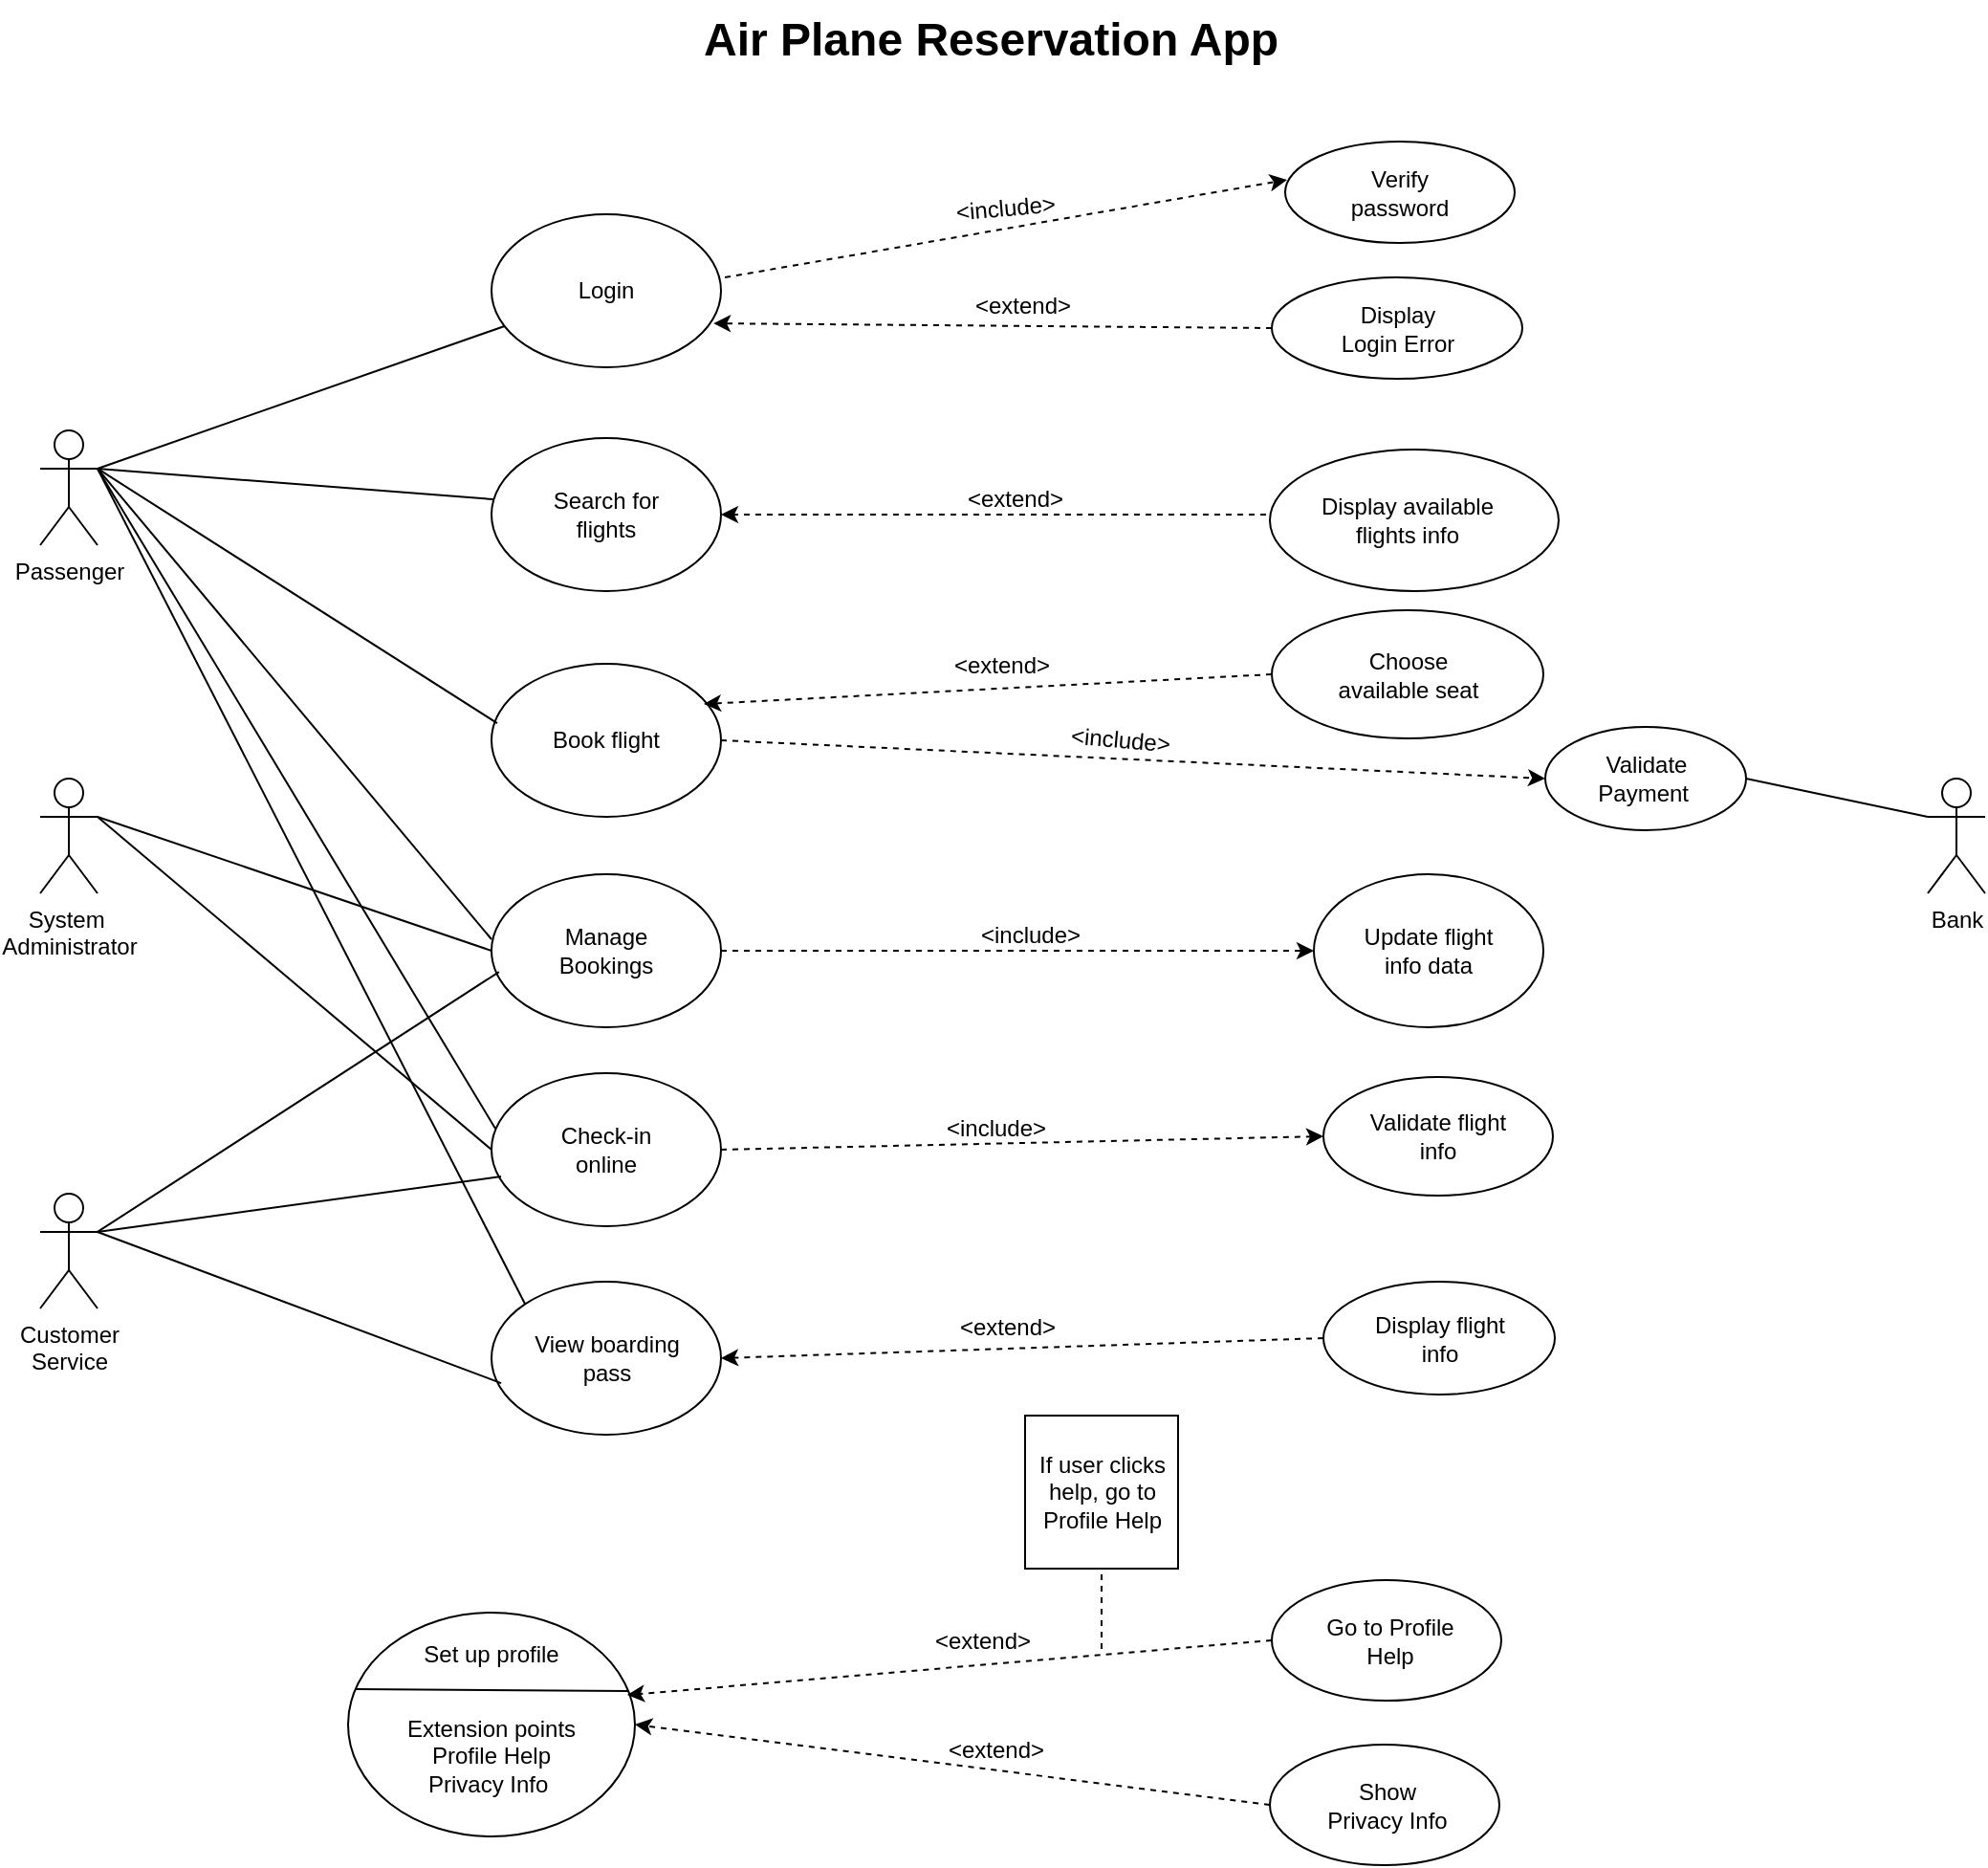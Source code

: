 <mxfile version="26.0.16">
  <diagram name="Page-1" id="feuuNHi3xm2s7LAIoNlY">
    <mxGraphModel dx="2089" dy="747" grid="0" gridSize="10" guides="1" tooltips="1" connect="1" arrows="1" fold="1" page="1" pageScale="1" pageWidth="850" pageHeight="1100" math="0" shadow="0">
      <root>
        <mxCell id="0" />
        <mxCell id="1" parent="0" />
        <mxCell id="ie5FQKXJryd64FPWyDK3-2" value="&lt;h1 style=&quot;margin-top: 0px;&quot;&gt;Air Plane Reservation App&lt;/h1&gt;&lt;p&gt;&lt;br&gt;&lt;/p&gt;" style="text;html=1;whiteSpace=wrap;overflow=hidden;rounded=0;" vertex="1" parent="1">
          <mxGeometry x="265" y="46" width="321" height="48" as="geometry" />
        </mxCell>
        <mxCell id="ie5FQKXJryd64FPWyDK3-4" value="" style="ellipse;whiteSpace=wrap;html=1;" vertex="1" parent="1">
          <mxGeometry x="156" y="158" width="120" height="80" as="geometry" />
        </mxCell>
        <mxCell id="ie5FQKXJryd64FPWyDK3-5" value="Login" style="text;html=1;align=center;verticalAlign=middle;whiteSpace=wrap;rounded=0;" vertex="1" parent="1">
          <mxGeometry x="186" y="183" width="60" height="30" as="geometry" />
        </mxCell>
        <mxCell id="ie5FQKXJryd64FPWyDK3-6" value="" style="ellipse;whiteSpace=wrap;html=1;" vertex="1" parent="1">
          <mxGeometry x="571" y="120" width="120" height="53" as="geometry" />
        </mxCell>
        <mxCell id="ie5FQKXJryd64FPWyDK3-7" value="Verify password" style="text;html=1;align=center;verticalAlign=middle;whiteSpace=wrap;rounded=0;" vertex="1" parent="1">
          <mxGeometry x="601" y="132" width="60" height="30" as="geometry" />
        </mxCell>
        <mxCell id="ie5FQKXJryd64FPWyDK3-12" value="Passenger" style="shape=umlActor;verticalLabelPosition=bottom;verticalAlign=top;html=1;outlineConnect=0;" vertex="1" parent="1">
          <mxGeometry x="-80" y="271" width="30" height="60" as="geometry" />
        </mxCell>
        <mxCell id="ie5FQKXJryd64FPWyDK3-14" value="" style="ellipse;whiteSpace=wrap;html=1;" vertex="1" parent="1">
          <mxGeometry x="564" y="191" width="131" height="53" as="geometry" />
        </mxCell>
        <mxCell id="ie5FQKXJryd64FPWyDK3-15" value="Display Login Error" style="text;html=1;align=center;verticalAlign=middle;whiteSpace=wrap;rounded=0;" vertex="1" parent="1">
          <mxGeometry x="597.5" y="202.5" width="64" height="30" as="geometry" />
        </mxCell>
        <mxCell id="ie5FQKXJryd64FPWyDK3-16" value="" style="endArrow=none;html=1;rounded=0;exitX=1;exitY=0.333;exitDx=0;exitDy=0;exitPerimeter=0;" edge="1" parent="1" source="ie5FQKXJryd64FPWyDK3-12" target="ie5FQKXJryd64FPWyDK3-4">
          <mxGeometry width="50" height="50" relative="1" as="geometry">
            <mxPoint x="400" y="295" as="sourcePoint" />
            <mxPoint x="450" y="245" as="targetPoint" />
          </mxGeometry>
        </mxCell>
        <mxCell id="ie5FQKXJryd64FPWyDK3-17" value="" style="html=1;labelBackgroundColor=#ffffff;startArrow=none;startFill=0;startSize=6;endArrow=classic;endFill=1;endSize=6;jettySize=auto;orthogonalLoop=1;strokeWidth=1;dashed=1;fontSize=14;rounded=0;exitX=1.017;exitY=0.413;exitDx=0;exitDy=0;exitPerimeter=0;entryX=0.008;entryY=0.377;entryDx=0;entryDy=0;entryPerimeter=0;" edge="1" parent="1" source="ie5FQKXJryd64FPWyDK3-4" target="ie5FQKXJryd64FPWyDK3-6">
          <mxGeometry width="60" height="60" relative="1" as="geometry">
            <mxPoint x="395" y="300" as="sourcePoint" />
            <mxPoint x="455" y="240" as="targetPoint" />
          </mxGeometry>
        </mxCell>
        <mxCell id="ie5FQKXJryd64FPWyDK3-18" value="" style="html=1;labelBackgroundColor=#ffffff;startArrow=none;startFill=0;startSize=6;endArrow=classic;endFill=1;endSize=6;jettySize=auto;orthogonalLoop=1;strokeWidth=1;dashed=1;fontSize=14;rounded=0;entryX=0.967;entryY=0.713;entryDx=0;entryDy=0;entryPerimeter=0;exitX=0;exitY=0.5;exitDx=0;exitDy=0;" edge="1" parent="1" source="ie5FQKXJryd64FPWyDK3-14" target="ie5FQKXJryd64FPWyDK3-4">
          <mxGeometry width="60" height="60" relative="1" as="geometry">
            <mxPoint x="400" y="290" as="sourcePoint" />
            <mxPoint x="460" y="230" as="targetPoint" />
          </mxGeometry>
        </mxCell>
        <mxCell id="ie5FQKXJryd64FPWyDK3-19" value="&amp;lt;include&amp;gt;" style="text;html=1;align=center;verticalAlign=middle;whiteSpace=wrap;rounded=0;rotation=-5;" vertex="1" parent="1">
          <mxGeometry x="395" y="140" width="60" height="30" as="geometry" />
        </mxCell>
        <mxCell id="ie5FQKXJryd64FPWyDK3-20" value="&amp;lt;extend&amp;gt;" style="text;html=1;align=center;verticalAlign=middle;whiteSpace=wrap;rounded=0;" vertex="1" parent="1">
          <mxGeometry x="404" y="191" width="60" height="30" as="geometry" />
        </mxCell>
        <mxCell id="ie5FQKXJryd64FPWyDK3-21" value="System&amp;nbsp;&lt;div&gt;Administrator&lt;/div&gt;" style="shape=umlActor;verticalLabelPosition=bottom;verticalAlign=top;html=1;outlineConnect=0;" vertex="1" parent="1">
          <mxGeometry x="-80" y="453" width="30" height="60" as="geometry" />
        </mxCell>
        <mxCell id="ie5FQKXJryd64FPWyDK3-22" value="Customer&lt;div&gt;Service&lt;/div&gt;" style="shape=umlActor;verticalLabelPosition=bottom;verticalAlign=top;html=1;outlineConnect=0;" vertex="1" parent="1">
          <mxGeometry x="-80" y="670" width="30" height="60" as="geometry" />
        </mxCell>
        <mxCell id="ie5FQKXJryd64FPWyDK3-23" value="Bank" style="shape=umlActor;verticalLabelPosition=bottom;verticalAlign=top;html=1;outlineConnect=0;" vertex="1" parent="1">
          <mxGeometry x="907" y="453" width="30" height="60" as="geometry" />
        </mxCell>
        <mxCell id="ie5FQKXJryd64FPWyDK3-24" value="" style="ellipse;whiteSpace=wrap;html=1;" vertex="1" parent="1">
          <mxGeometry x="156" y="275" width="120" height="80" as="geometry" />
        </mxCell>
        <mxCell id="ie5FQKXJryd64FPWyDK3-25" value="" style="ellipse;whiteSpace=wrap;html=1;" vertex="1" parent="1">
          <mxGeometry x="156" y="393" width="120" height="80" as="geometry" />
        </mxCell>
        <mxCell id="ie5FQKXJryd64FPWyDK3-26" value="" style="ellipse;whiteSpace=wrap;html=1;" vertex="1" parent="1">
          <mxGeometry x="156" y="503" width="120" height="80" as="geometry" />
        </mxCell>
        <mxCell id="ie5FQKXJryd64FPWyDK3-27" value="" style="ellipse;whiteSpace=wrap;html=1;" vertex="1" parent="1">
          <mxGeometry x="156" y="607" width="120" height="80" as="geometry" />
        </mxCell>
        <mxCell id="ie5FQKXJryd64FPWyDK3-28" value="" style="ellipse;whiteSpace=wrap;html=1;" vertex="1" parent="1">
          <mxGeometry x="156" y="716" width="120" height="80" as="geometry" />
        </mxCell>
        <mxCell id="ie5FQKXJryd64FPWyDK3-29" value="" style="ellipse;whiteSpace=wrap;html=1;" vertex="1" parent="1">
          <mxGeometry x="81" y="889" width="150" height="117" as="geometry" />
        </mxCell>
        <mxCell id="ie5FQKXJryd64FPWyDK3-30" value="" style="ellipse;whiteSpace=wrap;html=1;" vertex="1" parent="1">
          <mxGeometry x="563" y="281" width="151" height="74" as="geometry" />
        </mxCell>
        <mxCell id="ie5FQKXJryd64FPWyDK3-33" value="" style="html=1;labelBackgroundColor=#ffffff;startArrow=none;startFill=0;startSize=6;endArrow=classic;endFill=1;endSize=6;jettySize=auto;orthogonalLoop=1;strokeWidth=1;dashed=1;fontSize=14;rounded=0;" edge="1" parent="1" target="ie5FQKXJryd64FPWyDK3-24">
          <mxGeometry width="60" height="60" relative="1" as="geometry">
            <mxPoint x="561" y="315" as="sourcePoint" />
            <mxPoint x="464" y="316" as="targetPoint" />
          </mxGeometry>
        </mxCell>
        <mxCell id="ie5FQKXJryd64FPWyDK3-34" value="&amp;lt;extend&amp;gt;" style="text;html=1;align=center;verticalAlign=middle;whiteSpace=wrap;rounded=0;" vertex="1" parent="1">
          <mxGeometry x="400" y="292" width="60" height="30" as="geometry" />
        </mxCell>
        <mxCell id="ie5FQKXJryd64FPWyDK3-35" value="" style="ellipse;whiteSpace=wrap;html=1;" vertex="1" parent="1">
          <mxGeometry x="564" y="365" width="142" height="67" as="geometry" />
        </mxCell>
        <mxCell id="ie5FQKXJryd64FPWyDK3-38" value="" style="html=1;labelBackgroundColor=#ffffff;startArrow=none;startFill=0;startSize=6;endArrow=classic;endFill=1;endSize=6;jettySize=auto;orthogonalLoop=1;strokeWidth=1;dashed=1;fontSize=14;rounded=0;exitX=0;exitY=0.5;exitDx=0;exitDy=0;entryX=0.925;entryY=0.263;entryDx=0;entryDy=0;entryPerimeter=0;" edge="1" parent="1" source="ie5FQKXJryd64FPWyDK3-35" target="ie5FQKXJryd64FPWyDK3-25">
          <mxGeometry width="60" height="60" relative="1" as="geometry">
            <mxPoint x="564" y="399" as="sourcePoint" />
            <mxPoint x="456" y="386" as="targetPoint" />
          </mxGeometry>
        </mxCell>
        <mxCell id="ie5FQKXJryd64FPWyDK3-39" value="&amp;lt;extend&amp;gt;" style="text;html=1;align=center;verticalAlign=middle;whiteSpace=wrap;rounded=0;" vertex="1" parent="1">
          <mxGeometry x="393" y="379" width="60" height="30" as="geometry" />
        </mxCell>
        <mxCell id="ie5FQKXJryd64FPWyDK3-40" value="" style="endArrow=none;html=1;rounded=0;exitX=1;exitY=0.333;exitDx=0;exitDy=0;exitPerimeter=0;entryX=0.008;entryY=0.4;entryDx=0;entryDy=0;entryPerimeter=0;" edge="1" parent="1" source="ie5FQKXJryd64FPWyDK3-12" target="ie5FQKXJryd64FPWyDK3-24">
          <mxGeometry width="50" height="50" relative="1" as="geometry">
            <mxPoint x="424" y="549" as="sourcePoint" />
            <mxPoint x="474" y="499" as="targetPoint" />
          </mxGeometry>
        </mxCell>
        <mxCell id="ie5FQKXJryd64FPWyDK3-41" value="" style="endArrow=none;html=1;rounded=0;exitX=1;exitY=0.333;exitDx=0;exitDy=0;exitPerimeter=0;entryX=0.025;entryY=0.388;entryDx=0;entryDy=0;entryPerimeter=0;" edge="1" parent="1" source="ie5FQKXJryd64FPWyDK3-12" target="ie5FQKXJryd64FPWyDK3-25">
          <mxGeometry width="50" height="50" relative="1" as="geometry">
            <mxPoint x="394" y="603" as="sourcePoint" />
            <mxPoint x="444" y="553" as="targetPoint" />
          </mxGeometry>
        </mxCell>
        <mxCell id="ie5FQKXJryd64FPWyDK3-42" value="" style="endArrow=none;html=1;rounded=0;exitX=1;exitY=0.333;exitDx=0;exitDy=0;exitPerimeter=0;entryX=0;entryY=0.425;entryDx=0;entryDy=0;entryPerimeter=0;" edge="1" parent="1" source="ie5FQKXJryd64FPWyDK3-12" target="ie5FQKXJryd64FPWyDK3-26">
          <mxGeometry width="50" height="50" relative="1" as="geometry">
            <mxPoint x="424" y="549" as="sourcePoint" />
            <mxPoint x="474" y="499" as="targetPoint" />
          </mxGeometry>
        </mxCell>
        <mxCell id="ie5FQKXJryd64FPWyDK3-43" value="" style="endArrow=none;html=1;rounded=0;exitX=1;exitY=0.333;exitDx=0;exitDy=0;exitPerimeter=0;entryX=0.017;entryY=0.363;entryDx=0;entryDy=0;entryPerimeter=0;" edge="1" parent="1" source="ie5FQKXJryd64FPWyDK3-12" target="ie5FQKXJryd64FPWyDK3-27">
          <mxGeometry width="50" height="50" relative="1" as="geometry">
            <mxPoint x="424" y="549" as="sourcePoint" />
            <mxPoint x="474" y="499" as="targetPoint" />
          </mxGeometry>
        </mxCell>
        <mxCell id="ie5FQKXJryd64FPWyDK3-44" value="" style="endArrow=none;html=1;rounded=0;exitX=1;exitY=0.333;exitDx=0;exitDy=0;exitPerimeter=0;entryX=0;entryY=0;entryDx=0;entryDy=0;" edge="1" parent="1" source="ie5FQKXJryd64FPWyDK3-12" target="ie5FQKXJryd64FPWyDK3-28">
          <mxGeometry width="50" height="50" relative="1" as="geometry">
            <mxPoint x="424" y="549" as="sourcePoint" />
            <mxPoint x="474" y="499" as="targetPoint" />
          </mxGeometry>
        </mxCell>
        <mxCell id="ie5FQKXJryd64FPWyDK3-45" value="" style="endArrow=none;html=1;rounded=0;exitX=1;exitY=0.333;exitDx=0;exitDy=0;exitPerimeter=0;entryX=0;entryY=0.5;entryDx=0;entryDy=0;" edge="1" parent="1" source="ie5FQKXJryd64FPWyDK3-21" target="ie5FQKXJryd64FPWyDK3-26">
          <mxGeometry width="50" height="50" relative="1" as="geometry">
            <mxPoint x="424" y="549" as="sourcePoint" />
            <mxPoint x="474" y="499" as="targetPoint" />
          </mxGeometry>
        </mxCell>
        <mxCell id="ie5FQKXJryd64FPWyDK3-46" value="" style="endArrow=none;html=1;rounded=0;exitX=1;exitY=0.333;exitDx=0;exitDy=0;exitPerimeter=0;entryX=0;entryY=0.5;entryDx=0;entryDy=0;" edge="1" parent="1" source="ie5FQKXJryd64FPWyDK3-21" target="ie5FQKXJryd64FPWyDK3-27">
          <mxGeometry width="50" height="50" relative="1" as="geometry">
            <mxPoint x="424" y="549" as="sourcePoint" />
            <mxPoint x="474" y="499" as="targetPoint" />
          </mxGeometry>
        </mxCell>
        <mxCell id="ie5FQKXJryd64FPWyDK3-47" value="" style="endArrow=none;html=1;rounded=0;exitX=1;exitY=0.333;exitDx=0;exitDy=0;exitPerimeter=0;entryX=0.033;entryY=0.638;entryDx=0;entryDy=0;entryPerimeter=0;" edge="1" parent="1" source="ie5FQKXJryd64FPWyDK3-22" target="ie5FQKXJryd64FPWyDK3-26">
          <mxGeometry width="50" height="50" relative="1" as="geometry">
            <mxPoint x="424" y="549" as="sourcePoint" />
            <mxPoint x="474" y="499" as="targetPoint" />
          </mxGeometry>
        </mxCell>
        <mxCell id="ie5FQKXJryd64FPWyDK3-48" value="" style="endArrow=none;html=1;rounded=0;exitX=1;exitY=0.333;exitDx=0;exitDy=0;exitPerimeter=0;entryX=0.042;entryY=0.675;entryDx=0;entryDy=0;entryPerimeter=0;" edge="1" parent="1" source="ie5FQKXJryd64FPWyDK3-22" target="ie5FQKXJryd64FPWyDK3-27">
          <mxGeometry width="50" height="50" relative="1" as="geometry">
            <mxPoint x="424" y="549" as="sourcePoint" />
            <mxPoint x="474" y="499" as="targetPoint" />
          </mxGeometry>
        </mxCell>
        <mxCell id="ie5FQKXJryd64FPWyDK3-49" value="" style="endArrow=none;html=1;rounded=0;exitX=1;exitY=0.333;exitDx=0;exitDy=0;exitPerimeter=0;entryX=0.042;entryY=0.663;entryDx=0;entryDy=0;entryPerimeter=0;" edge="1" parent="1" source="ie5FQKXJryd64FPWyDK3-22" target="ie5FQKXJryd64FPWyDK3-28">
          <mxGeometry width="50" height="50" relative="1" as="geometry">
            <mxPoint x="424" y="549" as="sourcePoint" />
            <mxPoint x="474" y="499" as="targetPoint" />
          </mxGeometry>
        </mxCell>
        <mxCell id="ie5FQKXJryd64FPWyDK3-50" value="" style="ellipse;whiteSpace=wrap;html=1;" vertex="1" parent="1">
          <mxGeometry x="707" y="426" width="105" height="54" as="geometry" />
        </mxCell>
        <mxCell id="ie5FQKXJryd64FPWyDK3-51" value="" style="endArrow=none;html=1;rounded=0;entryX=0;entryY=0.333;entryDx=0;entryDy=0;entryPerimeter=0;exitX=1;exitY=0.5;exitDx=0;exitDy=0;" edge="1" parent="1" source="ie5FQKXJryd64FPWyDK3-50" target="ie5FQKXJryd64FPWyDK3-23">
          <mxGeometry width="50" height="50" relative="1" as="geometry">
            <mxPoint x="424" y="549" as="sourcePoint" />
            <mxPoint x="474" y="499" as="targetPoint" />
          </mxGeometry>
        </mxCell>
        <mxCell id="ie5FQKXJryd64FPWyDK3-52" value="" style="html=1;labelBackgroundColor=#ffffff;startArrow=none;startFill=0;startSize=6;endArrow=classic;endFill=1;endSize=6;jettySize=auto;orthogonalLoop=1;strokeWidth=1;dashed=1;fontSize=14;rounded=0;entryX=0;entryY=0.5;entryDx=0;entryDy=0;exitX=1;exitY=0.5;exitDx=0;exitDy=0;" edge="1" parent="1" source="ie5FQKXJryd64FPWyDK3-25" target="ie5FQKXJryd64FPWyDK3-50">
          <mxGeometry width="60" height="60" relative="1" as="geometry">
            <mxPoint x="419" y="554" as="sourcePoint" />
            <mxPoint x="479" y="494" as="targetPoint" />
          </mxGeometry>
        </mxCell>
        <mxCell id="ie5FQKXJryd64FPWyDK3-53" value="&amp;lt;include&amp;gt;" style="text;html=1;align=center;verticalAlign=middle;whiteSpace=wrap;rounded=0;rotation=5;" vertex="1" parent="1">
          <mxGeometry x="455" y="418" width="60" height="30" as="geometry" />
        </mxCell>
        <mxCell id="ie5FQKXJryd64FPWyDK3-54" value="" style="ellipse;whiteSpace=wrap;html=1;" vertex="1" parent="1">
          <mxGeometry x="586" y="503" width="120" height="80" as="geometry" />
        </mxCell>
        <mxCell id="ie5FQKXJryd64FPWyDK3-55" value="" style="html=1;labelBackgroundColor=#ffffff;startArrow=none;startFill=0;startSize=6;endArrow=classic;endFill=1;endSize=6;jettySize=auto;orthogonalLoop=1;strokeWidth=1;dashed=1;fontSize=14;rounded=0;entryX=0;entryY=0.5;entryDx=0;entryDy=0;exitX=1;exitY=0.5;exitDx=0;exitDy=0;" edge="1" parent="1" source="ie5FQKXJryd64FPWyDK3-26" target="ie5FQKXJryd64FPWyDK3-54">
          <mxGeometry width="60" height="60" relative="1" as="geometry">
            <mxPoint x="419" y="554" as="sourcePoint" />
            <mxPoint x="479" y="494" as="targetPoint" />
          </mxGeometry>
        </mxCell>
        <mxCell id="ie5FQKXJryd64FPWyDK3-56" value="&amp;lt;include&amp;gt;" style="text;html=1;align=center;verticalAlign=middle;whiteSpace=wrap;rounded=0;rotation=0;" vertex="1" parent="1">
          <mxGeometry x="408" y="520" width="60" height="30" as="geometry" />
        </mxCell>
        <mxCell id="ie5FQKXJryd64FPWyDK3-57" value="" style="ellipse;whiteSpace=wrap;html=1;" vertex="1" parent="1">
          <mxGeometry x="591" y="609" width="120" height="62" as="geometry" />
        </mxCell>
        <mxCell id="ie5FQKXJryd64FPWyDK3-58" value="" style="html=1;labelBackgroundColor=#ffffff;startArrow=none;startFill=0;startSize=6;endArrow=classic;endFill=1;endSize=6;jettySize=auto;orthogonalLoop=1;strokeWidth=1;dashed=1;fontSize=14;rounded=0;entryX=0;entryY=0.5;entryDx=0;entryDy=0;exitX=1;exitY=0.5;exitDx=0;exitDy=0;" edge="1" parent="1" source="ie5FQKXJryd64FPWyDK3-27" target="ie5FQKXJryd64FPWyDK3-57">
          <mxGeometry width="60" height="60" relative="1" as="geometry">
            <mxPoint x="418" y="762" as="sourcePoint" />
            <mxPoint x="478" y="702" as="targetPoint" />
          </mxGeometry>
        </mxCell>
        <mxCell id="ie5FQKXJryd64FPWyDK3-59" value="&amp;lt;include&amp;gt;" style="text;html=1;align=center;verticalAlign=middle;whiteSpace=wrap;rounded=0;rotation=0;" vertex="1" parent="1">
          <mxGeometry x="390" y="621" width="60" height="30" as="geometry" />
        </mxCell>
        <mxCell id="ie5FQKXJryd64FPWyDK3-60" value="" style="ellipse;whiteSpace=wrap;html=1;" vertex="1" parent="1">
          <mxGeometry x="591" y="716" width="121" height="59" as="geometry" />
        </mxCell>
        <mxCell id="ie5FQKXJryd64FPWyDK3-61" value="" style="html=1;labelBackgroundColor=#ffffff;startArrow=none;startFill=0;startSize=6;endArrow=classic;endFill=1;endSize=6;jettySize=auto;orthogonalLoop=1;strokeWidth=1;dashed=1;fontSize=14;rounded=0;exitX=0;exitY=0.5;exitDx=0;exitDy=0;entryX=1;entryY=0.5;entryDx=0;entryDy=0;" edge="1" parent="1" source="ie5FQKXJryd64FPWyDK3-60" target="ie5FQKXJryd64FPWyDK3-28">
          <mxGeometry width="60" height="60" relative="1" as="geometry">
            <mxPoint x="418" y="762" as="sourcePoint" />
            <mxPoint x="507" y="725" as="targetPoint" />
          </mxGeometry>
        </mxCell>
        <mxCell id="ie5FQKXJryd64FPWyDK3-62" value="&amp;lt;extend&amp;gt;" style="text;html=1;align=center;verticalAlign=middle;whiteSpace=wrap;rounded=0;" vertex="1" parent="1">
          <mxGeometry x="395.5" y="725" width="60" height="30" as="geometry" />
        </mxCell>
        <mxCell id="ie5FQKXJryd64FPWyDK3-63" value="" style="ellipse;whiteSpace=wrap;html=1;" vertex="1" parent="1">
          <mxGeometry x="564" y="872" width="120" height="63" as="geometry" />
        </mxCell>
        <mxCell id="ie5FQKXJryd64FPWyDK3-64" value="" style="ellipse;whiteSpace=wrap;html=1;" vertex="1" parent="1">
          <mxGeometry x="563" y="958" width="120" height="63" as="geometry" />
        </mxCell>
        <mxCell id="ie5FQKXJryd64FPWyDK3-65" value="" style="html=1;labelBackgroundColor=#ffffff;startArrow=none;startFill=0;startSize=6;endArrow=classic;endFill=1;endSize=6;jettySize=auto;orthogonalLoop=1;strokeWidth=1;dashed=1;fontSize=14;rounded=0;entryX=0.973;entryY=0.368;entryDx=0;entryDy=0;entryPerimeter=0;exitX=0;exitY=0.5;exitDx=0;exitDy=0;" edge="1" parent="1" source="ie5FQKXJryd64FPWyDK3-63" target="ie5FQKXJryd64FPWyDK3-29">
          <mxGeometry width="60" height="60" relative="1" as="geometry">
            <mxPoint x="418" y="762" as="sourcePoint" />
            <mxPoint x="478" y="702" as="targetPoint" />
          </mxGeometry>
        </mxCell>
        <mxCell id="ie5FQKXJryd64FPWyDK3-66" value="" style="html=1;labelBackgroundColor=#ffffff;startArrow=none;startFill=0;startSize=6;endArrow=classic;endFill=1;endSize=6;jettySize=auto;orthogonalLoop=1;strokeWidth=1;dashed=1;fontSize=14;rounded=0;entryX=1;entryY=0.5;entryDx=0;entryDy=0;exitX=0;exitY=0.5;exitDx=0;exitDy=0;" edge="1" parent="1" source="ie5FQKXJryd64FPWyDK3-64" target="ie5FQKXJryd64FPWyDK3-29">
          <mxGeometry width="60" height="60" relative="1" as="geometry">
            <mxPoint x="418" y="762" as="sourcePoint" />
            <mxPoint x="478" y="702" as="targetPoint" />
          </mxGeometry>
        </mxCell>
        <mxCell id="ie5FQKXJryd64FPWyDK3-67" value="&amp;lt;extend&amp;gt;" style="text;html=1;align=center;verticalAlign=middle;whiteSpace=wrap;rounded=0;" vertex="1" parent="1">
          <mxGeometry x="383" y="889" width="60" height="30" as="geometry" />
        </mxCell>
        <mxCell id="ie5FQKXJryd64FPWyDK3-68" value="&amp;lt;extend&amp;gt;" style="text;html=1;align=center;verticalAlign=middle;whiteSpace=wrap;rounded=0;" vertex="1" parent="1">
          <mxGeometry x="390" y="946" width="60" height="30" as="geometry" />
        </mxCell>
        <mxCell id="ie5FQKXJryd64FPWyDK3-69" value="" style="whiteSpace=wrap;html=1;aspect=fixed;" vertex="1" parent="1">
          <mxGeometry x="435" y="786" width="80" height="80" as="geometry" />
        </mxCell>
        <mxCell id="ie5FQKXJryd64FPWyDK3-70" value="" style="endArrow=none;dashed=1;html=1;rounded=0;entryX=0.5;entryY=1;entryDx=0;entryDy=0;" edge="1" parent="1" target="ie5FQKXJryd64FPWyDK3-69">
          <mxGeometry width="50" height="50" relative="1" as="geometry">
            <mxPoint x="475" y="908" as="sourcePoint" />
            <mxPoint x="473" y="707" as="targetPoint" />
          </mxGeometry>
        </mxCell>
        <mxCell id="ie5FQKXJryd64FPWyDK3-71" value="" style="endArrow=none;html=1;rounded=0;exitX=0.98;exitY=0.35;exitDx=0;exitDy=0;exitPerimeter=0;entryX=0.027;entryY=0.342;entryDx=0;entryDy=0;entryPerimeter=0;" edge="1" parent="1" source="ie5FQKXJryd64FPWyDK3-29" target="ie5FQKXJryd64FPWyDK3-29">
          <mxGeometry width="50" height="50" relative="1" as="geometry">
            <mxPoint x="423" y="757" as="sourcePoint" />
            <mxPoint x="71" y="937" as="targetPoint" />
            <Array as="points" />
          </mxGeometry>
        </mxCell>
        <mxCell id="ie5FQKXJryd64FPWyDK3-72" value="Search for flights" style="text;html=1;align=center;verticalAlign=middle;whiteSpace=wrap;rounded=0;" vertex="1" parent="1">
          <mxGeometry x="186" y="300" width="60" height="30" as="geometry" />
        </mxCell>
        <mxCell id="ie5FQKXJryd64FPWyDK3-73" value="Book flight" style="text;html=1;align=center;verticalAlign=middle;whiteSpace=wrap;rounded=0;" vertex="1" parent="1">
          <mxGeometry x="186" y="418" width="60" height="30" as="geometry" />
        </mxCell>
        <mxCell id="ie5FQKXJryd64FPWyDK3-74" value="Manage Bookings" style="text;html=1;align=center;verticalAlign=middle;whiteSpace=wrap;rounded=0;" vertex="1" parent="1">
          <mxGeometry x="186" y="528" width="60" height="30" as="geometry" />
        </mxCell>
        <mxCell id="ie5FQKXJryd64FPWyDK3-75" value="Check-in online" style="text;html=1;align=center;verticalAlign=middle;whiteSpace=wrap;rounded=0;" vertex="1" parent="1">
          <mxGeometry x="186" y="632" width="60" height="30" as="geometry" />
        </mxCell>
        <mxCell id="ie5FQKXJryd64FPWyDK3-76" value="View boarding pass" style="text;html=1;align=center;verticalAlign=middle;whiteSpace=wrap;rounded=0;" vertex="1" parent="1">
          <mxGeometry x="175.5" y="741" width="81" height="30" as="geometry" />
        </mxCell>
        <mxCell id="ie5FQKXJryd64FPWyDK3-77" value="Display available flights info" style="text;html=1;align=center;verticalAlign=middle;whiteSpace=wrap;rounded=0;" vertex="1" parent="1">
          <mxGeometry x="584.13" y="303" width="101.75" height="30" as="geometry" />
        </mxCell>
        <mxCell id="ie5FQKXJryd64FPWyDK3-78" value="Choose available seat" style="text;html=1;align=center;verticalAlign=middle;whiteSpace=wrap;rounded=0;" vertex="1" parent="1">
          <mxGeometry x="596.5" y="383.5" width="77" height="30" as="geometry" />
        </mxCell>
        <mxCell id="ie5FQKXJryd64FPWyDK3-79" value="Validate Payment&amp;nbsp;" style="text;html=1;align=center;verticalAlign=middle;whiteSpace=wrap;rounded=0;" vertex="1" parent="1">
          <mxGeometry x="729.5" y="438" width="60" height="30" as="geometry" />
        </mxCell>
        <mxCell id="ie5FQKXJryd64FPWyDK3-80" value="Update flight info data" style="text;html=1;align=center;verticalAlign=middle;whiteSpace=wrap;rounded=0;" vertex="1" parent="1">
          <mxGeometry x="606" y="528" width="80" height="30" as="geometry" />
        </mxCell>
        <mxCell id="ie5FQKXJryd64FPWyDK3-81" value="Validate flight info" style="text;html=1;align=center;verticalAlign=middle;whiteSpace=wrap;rounded=0;" vertex="1" parent="1">
          <mxGeometry x="613.25" y="625" width="75.5" height="30" as="geometry" />
        </mxCell>
        <mxCell id="ie5FQKXJryd64FPWyDK3-82" value="Display flight info" style="text;html=1;align=center;verticalAlign=middle;whiteSpace=wrap;rounded=0;" vertex="1" parent="1">
          <mxGeometry x="609.5" y="730.5" width="84" height="30" as="geometry" />
        </mxCell>
        <mxCell id="ie5FQKXJryd64FPWyDK3-84" value="Set up profile" style="text;html=1;align=center;verticalAlign=middle;whiteSpace=wrap;rounded=0;" vertex="1" parent="1">
          <mxGeometry x="116" y="897" width="80" height="28" as="geometry" />
        </mxCell>
        <mxCell id="ie5FQKXJryd64FPWyDK3-85" value="Extension points&lt;div&gt;Profile Help&lt;/div&gt;&lt;div&gt;Privacy Info&amp;nbsp;&lt;/div&gt;" style="text;html=1;align=center;verticalAlign=middle;whiteSpace=wrap;rounded=0;" vertex="1" parent="1">
          <mxGeometry x="107" y="949" width="98" height="30" as="geometry" />
        </mxCell>
        <mxCell id="ie5FQKXJryd64FPWyDK3-86" value="If user clicks help, go to Profile Help" style="text;html=1;align=center;verticalAlign=middle;whiteSpace=wrap;rounded=0;" vertex="1" parent="1">
          <mxGeometry x="435" y="811" width="81" height="30" as="geometry" />
        </mxCell>
        <mxCell id="ie5FQKXJryd64FPWyDK3-87" value="Go to Profile Help" style="text;html=1;align=center;verticalAlign=middle;whiteSpace=wrap;rounded=0;" vertex="1" parent="1">
          <mxGeometry x="588" y="888.5" width="76" height="30" as="geometry" />
        </mxCell>
        <mxCell id="ie5FQKXJryd64FPWyDK3-89" value="Show Privacy Info" style="text;html=1;align=center;verticalAlign=middle;whiteSpace=wrap;rounded=0;" vertex="1" parent="1">
          <mxGeometry x="590.5" y="974.5" width="67" height="30" as="geometry" />
        </mxCell>
      </root>
    </mxGraphModel>
  </diagram>
</mxfile>
